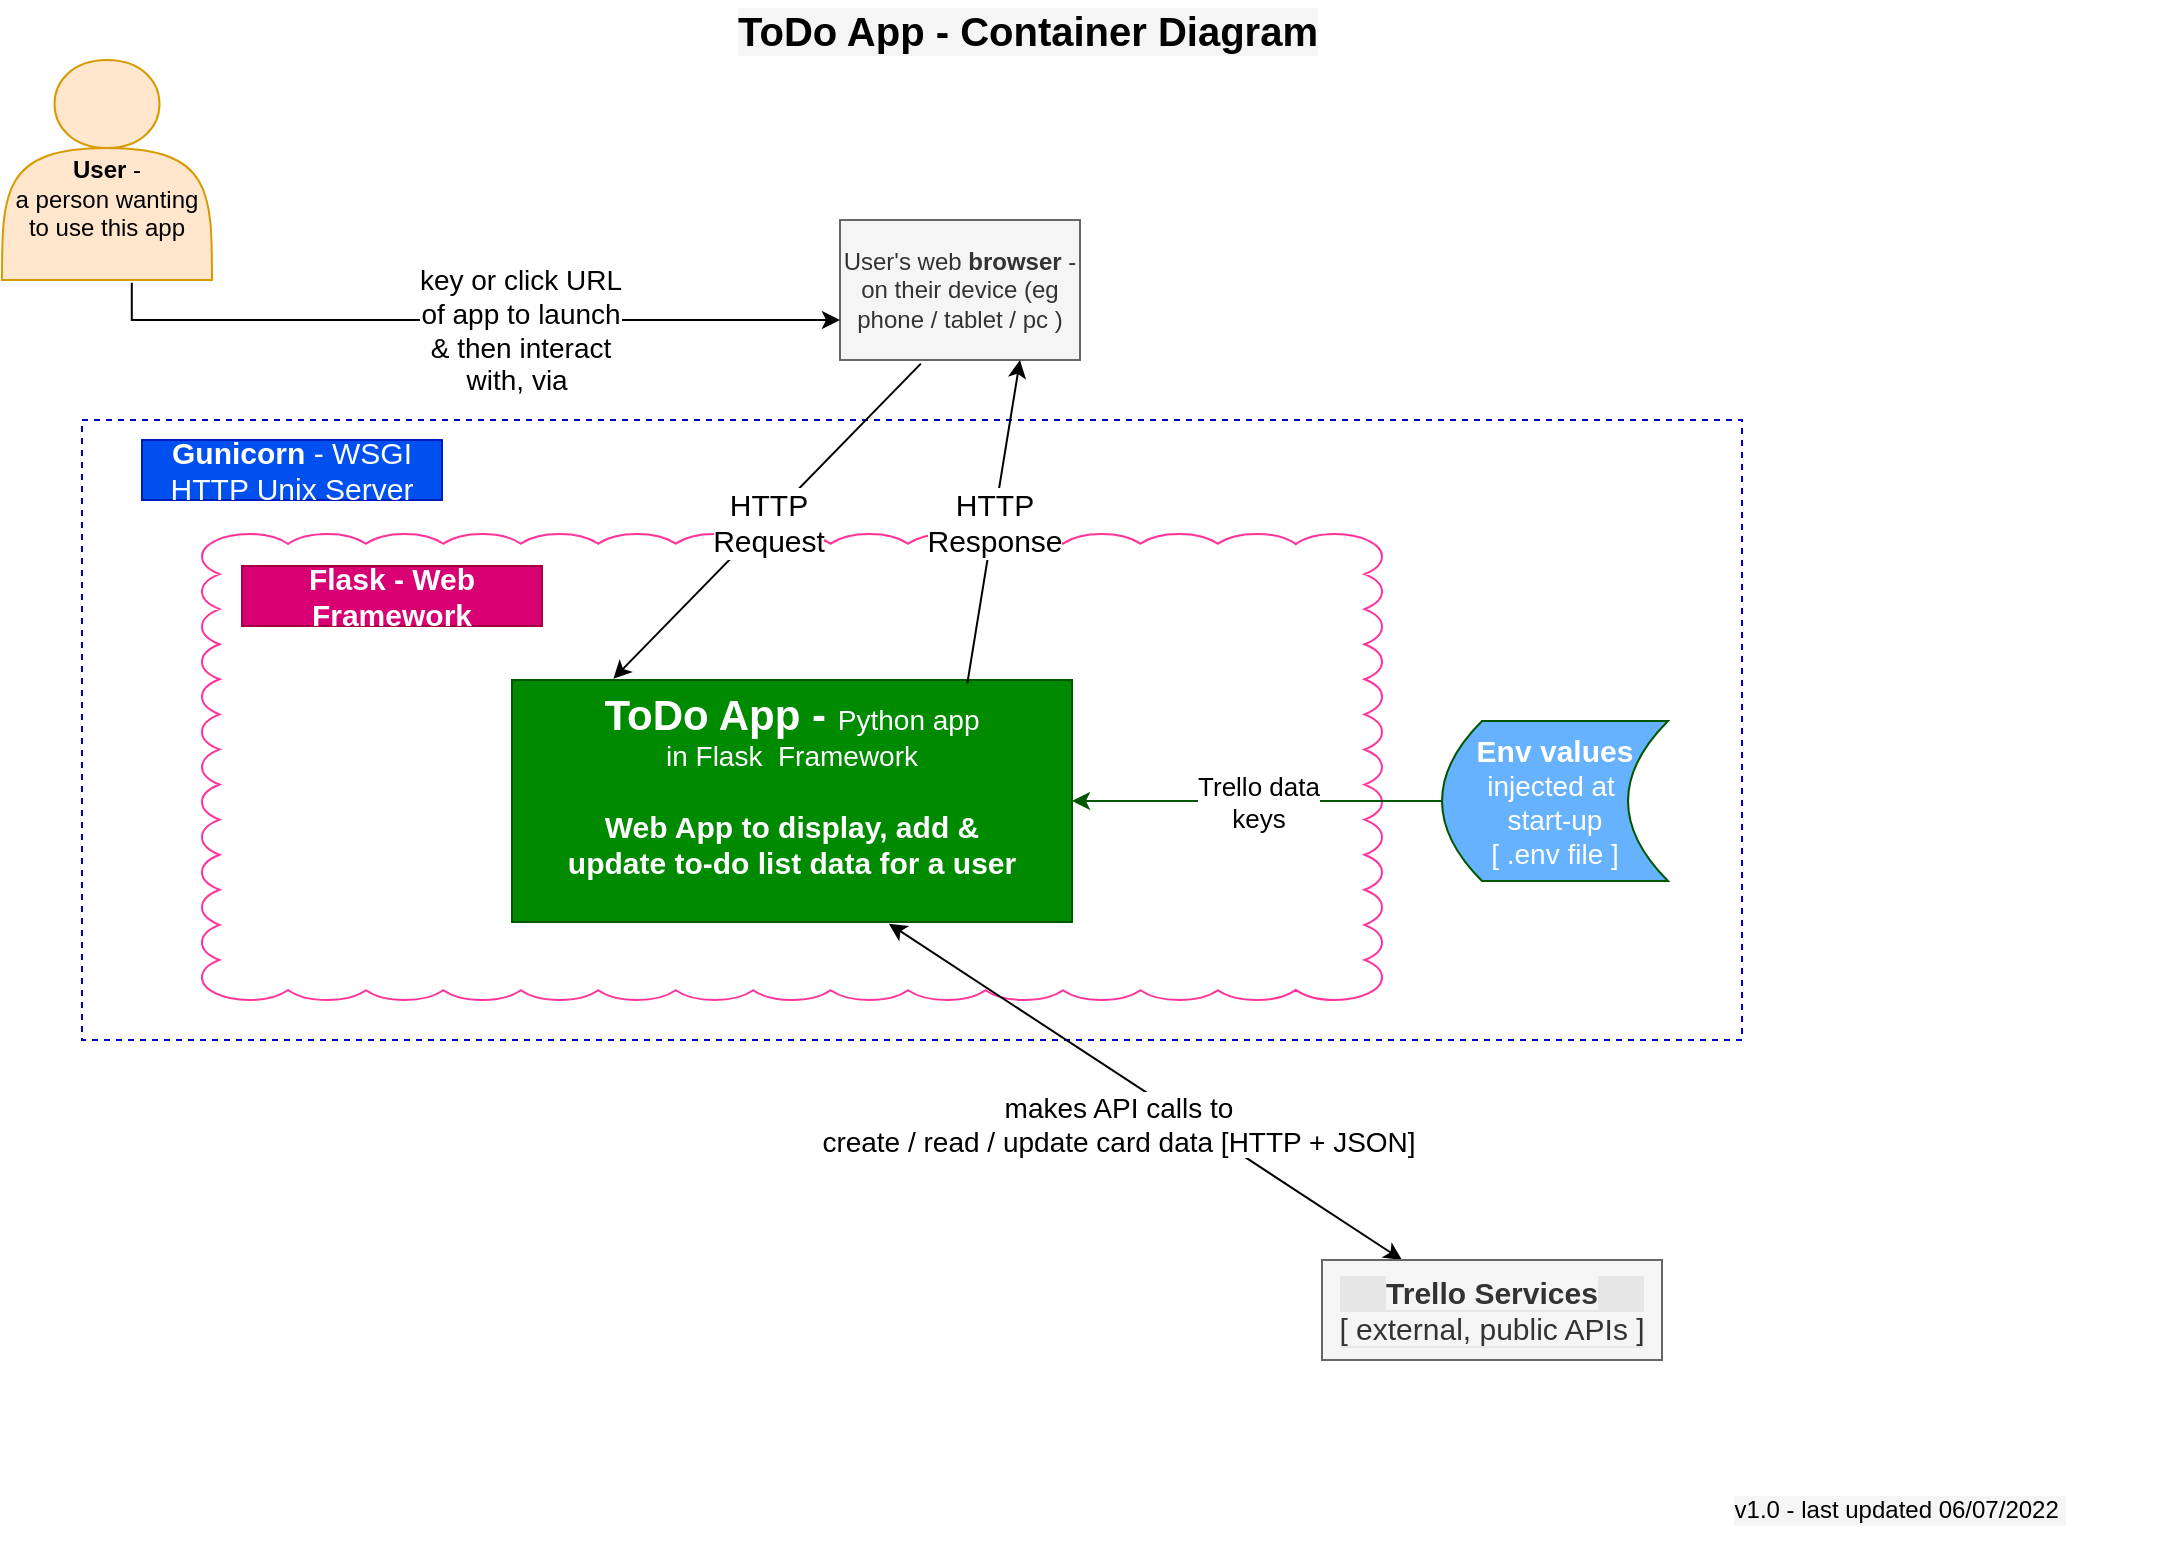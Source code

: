 <mxfile version="20.0.4" type="device"><diagram id="j_DiA6aazeKVe0K5Afih" name="Page-1"><mxGraphModel dx="1619" dy="867" grid="1" gridSize="10" guides="1" tooltips="1" connect="1" arrows="1" fold="1" page="1" pageScale="1" pageWidth="1169" pageHeight="827" math="0" shadow="0"><root><mxCell id="0"/><mxCell id="1" parent="0"/><mxCell id="xOEKfgOkueX8K_qv51Yr-1" value="" style="rounded=0;whiteSpace=wrap;html=1;dashed=1;fillColor=none;fontColor=#0000CC;labelBackgroundColor=default;labelBorderColor=#0000CC;strokeColor=#0000CC;" parent="1" vertex="1"><mxGeometry x="120" y="250" width="830" height="310" as="geometry"/></mxCell><mxCell id="xOEKfgOkueX8K_qv51Yr-30" value="" style="whiteSpace=wrap;html=1;shape=mxgraph.basic.cloud_rect;labelBackgroundColor=none;labelBorderColor=#0000CC;fontSize=15;fontColor=#0000CC;strokeColor=#FF3399;fillColor=none;" parent="1" vertex="1"><mxGeometry x="180" y="307" width="590" height="233" as="geometry"/></mxCell><mxCell id="JCubVrBsZF4v5Mo8YTkH-1" value="&lt;br&gt;&lt;br&gt;&lt;b&gt;User &lt;/b&gt;-&lt;br&gt;a person wanting to use this app" style="shape=actor;whiteSpace=wrap;html=1;fillColor=#ffe6cc;strokeColor=#d79b00;" parent="1" vertex="1"><mxGeometry x="80" y="70" width="105" height="110" as="geometry"/></mxCell><UserObject label="User's web &lt;b&gt;browser &lt;/b&gt;- on their device (eg phone / tablet / pc )" treeRoot="1" id="JCubVrBsZF4v5Mo8YTkH-5"><mxCell style="whiteSpace=wrap;html=1;align=center;treeFolding=1;treeMoving=1;newEdgeStyle={&quot;edgeStyle&quot;:&quot;elbowEdgeStyle&quot;,&quot;startArrow&quot;:&quot;none&quot;,&quot;endArrow&quot;:&quot;none&quot;};fillColor=#f5f5f5;fontColor=#333333;strokeColor=#666666;" parent="1" vertex="1"><mxGeometry x="499" y="150" width="120" height="70" as="geometry"/></mxCell></UserObject><mxCell id="JCubVrBsZF4v5Mo8YTkH-13" value="&lt;font style=&quot;font-size: 14px;&quot;&gt;makes API calls to &lt;br&gt;create / read / update card data [HTTP + JSON]&lt;/font&gt;" style="endArrow=classic;startArrow=classic;html=1;rounded=0;entryX=0.673;entryY=1.007;entryDx=0;entryDy=0;entryPerimeter=0;" parent="1" edge="1" target="xOEKfgOkueX8K_qv51Yr-18"><mxGeometry x="0.018" y="21" width="50" height="50" relative="1" as="geometry"><mxPoint x="780" y="670" as="sourcePoint"/><mxPoint x="678" y="596" as="targetPoint"/><Array as="points"/><mxPoint as="offset"/></mxGeometry></mxCell><UserObject label="&lt;span style=&quot;background-color: rgb(245, 245, 245); font-size: 15px;&quot;&gt;&lt;b&gt;Trello Services&lt;/b&gt;&lt;br&gt;[ external, public APIs ]&lt;br&gt;&lt;/span&gt;" treeRoot="1" id="JCubVrBsZF4v5Mo8YTkH-14"><mxCell style="whiteSpace=wrap;html=1;align=center;treeFolding=1;treeMoving=1;newEdgeStyle={&quot;edgeStyle&quot;:&quot;elbowEdgeStyle&quot;,&quot;startArrow&quot;:&quot;none&quot;,&quot;endArrow&quot;:&quot;none&quot;};labelBackgroundColor=#E6E6E6;fontSize=14;strokeColor=#666666;fillColor=#f5f5f5;fontColor=#333333;" parent="1" vertex="1"><mxGeometry x="740" y="670" width="170" height="50" as="geometry"/></mxCell></UserObject><mxCell id="JCubVrBsZF4v5Mo8YTkH-16" value="ToDo App - Container Diagram" style="text;html=1;strokeColor=none;fillColor=none;align=center;verticalAlign=middle;whiteSpace=wrap;rounded=0;labelBackgroundColor=#F5F5F5;fontSize=20;fontStyle=1" parent="1" vertex="1"><mxGeometry x="407.5" y="40" width="370" height="30" as="geometry"/></mxCell><mxCell id="JCubVrBsZF4v5Mo8YTkH-17" value="v1.0 - last updated 06/07/2022&amp;nbsp;" style="text;html=1;strokeColor=none;fillColor=none;align=center;verticalAlign=middle;whiteSpace=wrap;rounded=0;labelBackgroundColor=#F5F5F5;fontSize=12;" parent="1" vertex="1"><mxGeometry x="889" y="780" width="280" height="30" as="geometry"/></mxCell><mxCell id="xOEKfgOkueX8K_qv51Yr-7" value="&lt;b&gt;&lt;font style=&quot;font-size: 15px;&quot;&gt;Env values&lt;/font&gt;&lt;/b&gt;&lt;br style=&quot;font-size: 14px;&quot;&gt;injected at&amp;nbsp;&lt;br style=&quot;font-size: 14px;&quot;&gt;start-up&lt;br&gt;[ .env file ]" style="shape=dataStorage;whiteSpace=wrap;html=1;fixedSize=1;fillColor=#66B2FF;fontSize=14;fontColor=#ffffff;strokeColor=#005700;" parent="1" vertex="1"><mxGeometry x="800" y="400.5" width="113" height="80" as="geometry"/></mxCell><mxCell id="xOEKfgOkueX8K_qv51Yr-9" value="&lt;font style=&quot;font-size: 13px;&quot;&gt;Trello data &lt;br style=&quot;&quot;&gt;keys&lt;/font&gt;" style="endArrow=classic;html=1;rounded=0;entryX=1;entryY=0.5;entryDx=0;entryDy=0;exitX=0;exitY=0.5;exitDx=0;exitDy=0;fillColor=#008a00;strokeColor=#005700;" parent="1" source="xOEKfgOkueX8K_qv51Yr-7" target="xOEKfgOkueX8K_qv51Yr-18" edge="1"><mxGeometry width="50" height="50" relative="1" as="geometry"><mxPoint x="768" y="559" as="sourcePoint"/><mxPoint x="678" y="550.5" as="targetPoint"/></mxGeometry></mxCell><mxCell id="xOEKfgOkueX8K_qv51Yr-16" value="" style="edgeStyle=segmentEdgeStyle;endArrow=classic;html=1;rounded=0;fontSize=14;exitX=0.618;exitY=1.013;exitDx=0;exitDy=0;exitPerimeter=0;" parent="1" source="JCubVrBsZF4v5Mo8YTkH-1" edge="1"><mxGeometry width="50" height="50" relative="1" as="geometry"><mxPoint x="190" y="135" as="sourcePoint"/><mxPoint x="499" y="200" as="targetPoint"/><Array as="points"><mxPoint x="145" y="200"/><mxPoint x="499" y="200"/></Array></mxGeometry></mxCell><mxCell id="xOEKfgOkueX8K_qv51Yr-17" value="key or click URL &lt;br&gt;of app to launch&lt;br&gt;&amp;amp; then interact &lt;br&gt;with, via&amp;nbsp;" style="edgeLabel;html=1;align=center;verticalAlign=middle;resizable=0;points=[];fontSize=14;" parent="xOEKfgOkueX8K_qv51Yr-16" vertex="1" connectable="0"><mxGeometry x="-0.046" y="-2" relative="1" as="geometry"><mxPoint x="34" y="3" as="offset"/></mxGeometry></mxCell><UserObject label="&lt;b&gt;&lt;font style=&quot;font-size: 21px;&quot;&gt;ToDo App&amp;nbsp;-&amp;nbsp;&lt;/font&gt;&lt;/b&gt;Python app &lt;br&gt;in Flask&amp;nbsp; Framework&lt;br&gt;&lt;b style=&quot;font-size: 15px;&quot;&gt;&lt;font style=&quot;font-size: 15px;&quot;&gt;&lt;br&gt;Web App to display, add &amp;amp; &lt;br&gt;update to-do list data for a user&lt;br&gt;&lt;/font&gt;&lt;/b&gt;&amp;nbsp;" treeRoot="1" id="xOEKfgOkueX8K_qv51Yr-18"><mxCell style="whiteSpace=wrap;html=1;align=center;treeFolding=1;treeMoving=1;newEdgeStyle={&quot;edgeStyle&quot;:&quot;elbowEdgeStyle&quot;,&quot;startArrow&quot;:&quot;none&quot;,&quot;endArrow&quot;:&quot;none&quot;};fontSize=14;fillColor=#008a00;fontColor=#ffffff;strokeColor=#005700;" parent="1" vertex="1"><mxGeometry x="335" y="380" width="280" height="121" as="geometry"/></mxCell></UserObject><mxCell id="xOEKfgOkueX8K_qv51Yr-24" value="HTTP &lt;br&gt;Request" style="endArrow=classic;html=1;rounded=0;fontSize=15;exitX=0.337;exitY=1.026;exitDx=0;exitDy=0;entryX=0.181;entryY=-0.005;entryDx=0;entryDy=0;entryPerimeter=0;exitPerimeter=0;" parent="1" edge="1" target="xOEKfgOkueX8K_qv51Yr-18" source="JCubVrBsZF4v5Mo8YTkH-5"><mxGeometry width="50" height="50" relative="1" as="geometry"><mxPoint x="531.92" y="220.7" as="sourcePoint"/><mxPoint x="549" y="300" as="targetPoint"/><Array as="points"/></mxGeometry></mxCell><mxCell id="xOEKfgOkueX8K_qv51Yr-26" value="HTTP &lt;br&gt;Response" style="endArrow=classic;html=1;rounded=0;fontSize=15;entryX=0.75;entryY=1;entryDx=0;entryDy=0;exitX=0.813;exitY=0.015;exitDx=0;exitDy=0;exitPerimeter=0;" parent="1" edge="1" target="JCubVrBsZF4v5Mo8YTkH-5" source="xOEKfgOkueX8K_qv51Yr-18"><mxGeometry width="50" height="50" relative="1" as="geometry"><mxPoint x="645" y="330" as="sourcePoint"/><mxPoint x="586.16" y="220.7" as="targetPoint"/><Array as="points"/></mxGeometry></mxCell><mxCell id="xOEKfgOkueX8K_qv51Yr-29" value="&lt;b&gt;Flask - Web Framework&lt;/b&gt;" style="text;html=1;strokeColor=#A50040;fillColor=#d80073;align=center;verticalAlign=middle;whiteSpace=wrap;rounded=0;fontSize=15;fontColor=#ffffff;" parent="1" vertex="1"><mxGeometry x="200" y="323" width="150" height="30" as="geometry"/></mxCell><mxCell id="xOEKfgOkueX8K_qv51Yr-28" value="&lt;b&gt;Gunicorn &lt;/b&gt;- WSGI HTTP Unix Server" style="text;html=1;strokeColor=#001DBC;fillColor=#0050ef;align=center;verticalAlign=middle;whiteSpace=wrap;rounded=0;fontSize=15;fontColor=#ffffff;" parent="1" vertex="1"><mxGeometry x="150" y="260" width="150" height="30" as="geometry"/></mxCell></root></mxGraphModel></diagram></mxfile>